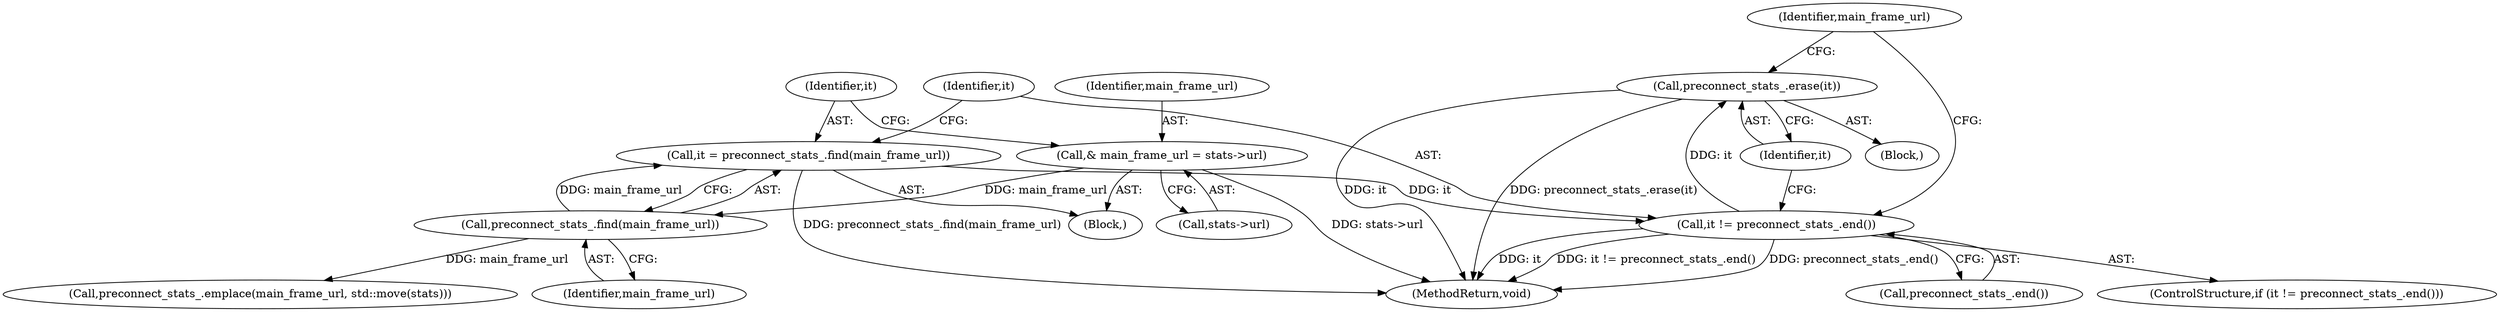 digraph "0_Chrome_fec26ff33bf372476a70326f3669a35f34a9d474_3@API" {
"1000120" [label="(Call,preconnect_stats_.erase(it))"];
"1000115" [label="(Call,it != preconnect_stats_.end())"];
"1000110" [label="(Call,it = preconnect_stats_.find(main_frame_url))"];
"1000112" [label="(Call,preconnect_stats_.find(main_frame_url))"];
"1000104" [label="(Call,& main_frame_url = stats->url)"];
"1000122" [label="(Call,preconnect_stats_.emplace(main_frame_url, std::move(stats)))"];
"1000121" [label="(Identifier,it)"];
"1000114" [label="(ControlStructure,if (it != preconnect_stats_.end()))"];
"1000106" [label="(Call,stats->url)"];
"1000105" [label="(Identifier,main_frame_url)"];
"1000113" [label="(Identifier,main_frame_url)"];
"1000120" [label="(Call,preconnect_stats_.erase(it))"];
"1000104" [label="(Call,& main_frame_url = stats->url)"];
"1000123" [label="(Identifier,main_frame_url)"];
"1000116" [label="(Identifier,it)"];
"1000126" [label="(MethodReturn,void)"];
"1000110" [label="(Call,it = preconnect_stats_.find(main_frame_url))"];
"1000112" [label="(Call,preconnect_stats_.find(main_frame_url))"];
"1000102" [label="(Block,)"];
"1000118" [label="(Block,)"];
"1000111" [label="(Identifier,it)"];
"1000115" [label="(Call,it != preconnect_stats_.end())"];
"1000117" [label="(Call,preconnect_stats_.end())"];
"1000120" -> "1000118"  [label="AST: "];
"1000120" -> "1000121"  [label="CFG: "];
"1000121" -> "1000120"  [label="AST: "];
"1000123" -> "1000120"  [label="CFG: "];
"1000120" -> "1000126"  [label="DDG: it"];
"1000120" -> "1000126"  [label="DDG: preconnect_stats_.erase(it)"];
"1000115" -> "1000120"  [label="DDG: it"];
"1000115" -> "1000114"  [label="AST: "];
"1000115" -> "1000117"  [label="CFG: "];
"1000116" -> "1000115"  [label="AST: "];
"1000117" -> "1000115"  [label="AST: "];
"1000121" -> "1000115"  [label="CFG: "];
"1000123" -> "1000115"  [label="CFG: "];
"1000115" -> "1000126"  [label="DDG: preconnect_stats_.end()"];
"1000115" -> "1000126"  [label="DDG: it"];
"1000115" -> "1000126"  [label="DDG: it != preconnect_stats_.end()"];
"1000110" -> "1000115"  [label="DDG: it"];
"1000110" -> "1000102"  [label="AST: "];
"1000110" -> "1000112"  [label="CFG: "];
"1000111" -> "1000110"  [label="AST: "];
"1000112" -> "1000110"  [label="AST: "];
"1000116" -> "1000110"  [label="CFG: "];
"1000110" -> "1000126"  [label="DDG: preconnect_stats_.find(main_frame_url)"];
"1000112" -> "1000110"  [label="DDG: main_frame_url"];
"1000112" -> "1000113"  [label="CFG: "];
"1000113" -> "1000112"  [label="AST: "];
"1000104" -> "1000112"  [label="DDG: main_frame_url"];
"1000112" -> "1000122"  [label="DDG: main_frame_url"];
"1000104" -> "1000102"  [label="AST: "];
"1000104" -> "1000106"  [label="CFG: "];
"1000105" -> "1000104"  [label="AST: "];
"1000106" -> "1000104"  [label="AST: "];
"1000111" -> "1000104"  [label="CFG: "];
"1000104" -> "1000126"  [label="DDG: stats->url"];
}
